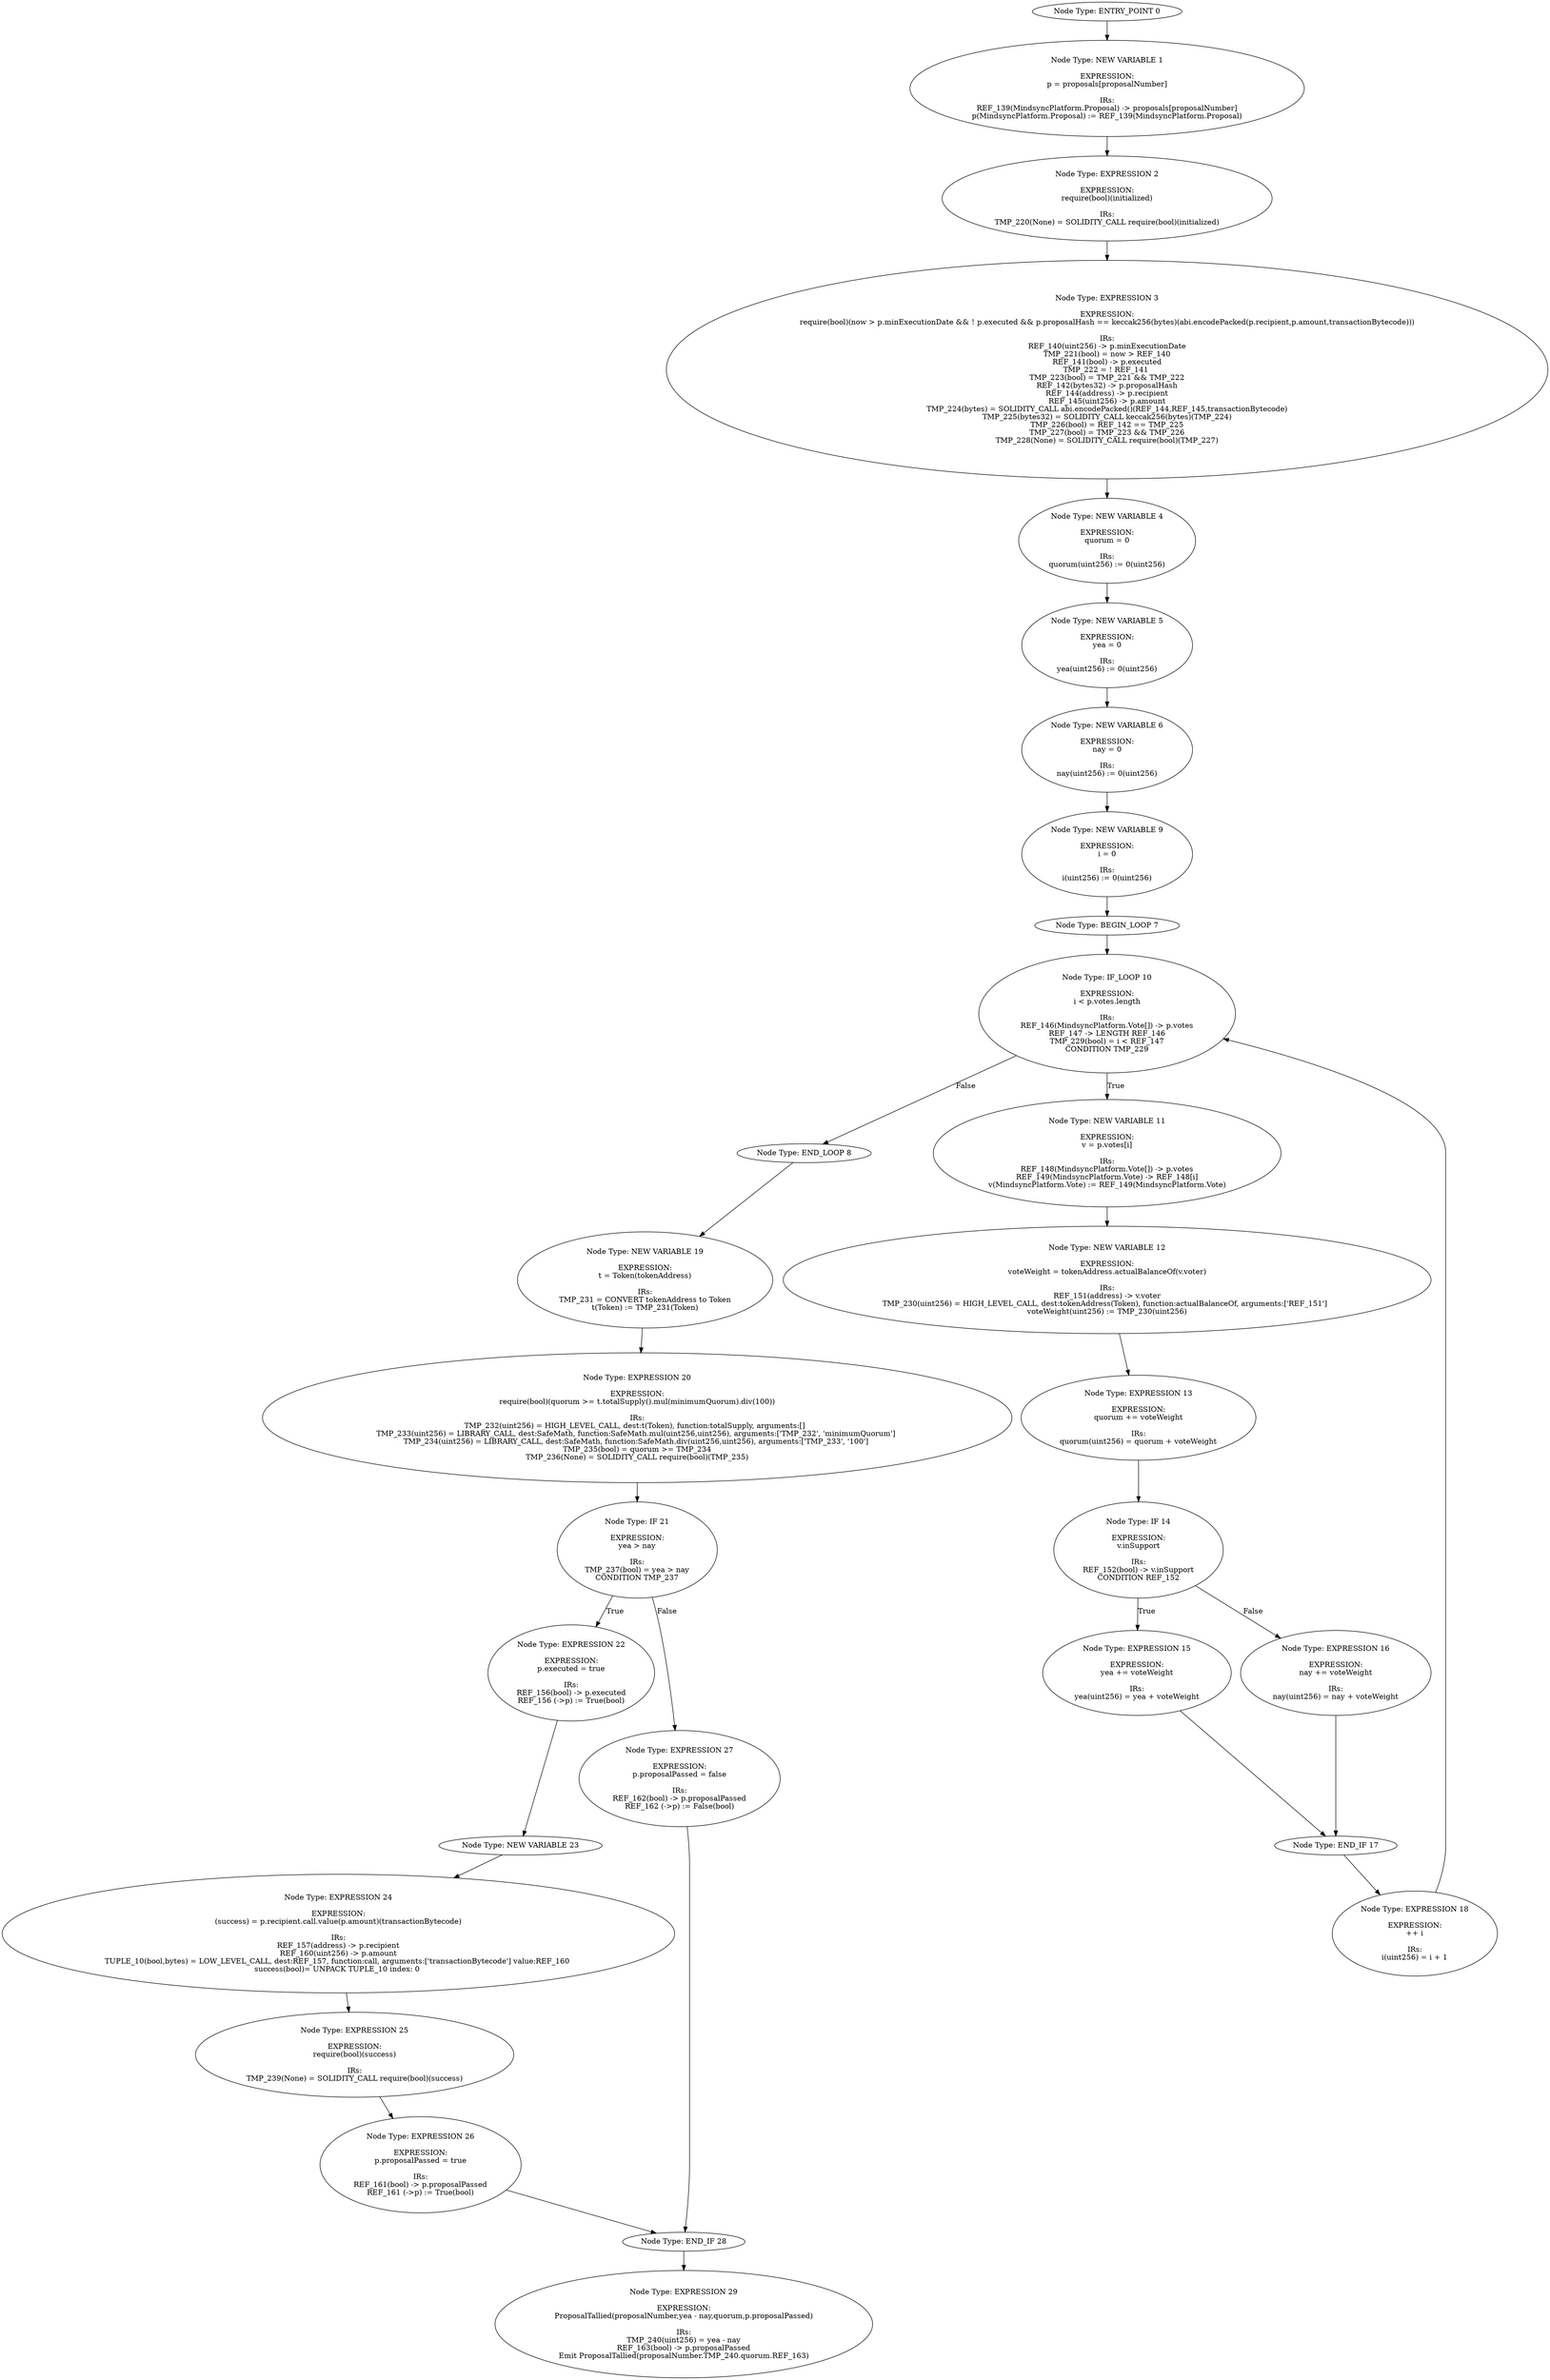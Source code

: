 digraph{
0[label="Node Type: ENTRY_POINT 0
"];
0->1;
1[label="Node Type: NEW VARIABLE 1

EXPRESSION:
p = proposals[proposalNumber]

IRs:
REF_139(MindsyncPlatform.Proposal) -> proposals[proposalNumber]
p(MindsyncPlatform.Proposal) := REF_139(MindsyncPlatform.Proposal)"];
1->2;
2[label="Node Type: EXPRESSION 2

EXPRESSION:
require(bool)(initialized)

IRs:
TMP_220(None) = SOLIDITY_CALL require(bool)(initialized)"];
2->3;
3[label="Node Type: EXPRESSION 3

EXPRESSION:
require(bool)(now > p.minExecutionDate && ! p.executed && p.proposalHash == keccak256(bytes)(abi.encodePacked(p.recipient,p.amount,transactionBytecode)))

IRs:
REF_140(uint256) -> p.minExecutionDate
TMP_221(bool) = now > REF_140
REF_141(bool) -> p.executed
TMP_222 = ! REF_141 
TMP_223(bool) = TMP_221 && TMP_222
REF_142(bytes32) -> p.proposalHash
REF_144(address) -> p.recipient
REF_145(uint256) -> p.amount
TMP_224(bytes) = SOLIDITY_CALL abi.encodePacked()(REF_144,REF_145,transactionBytecode)
TMP_225(bytes32) = SOLIDITY_CALL keccak256(bytes)(TMP_224)
TMP_226(bool) = REF_142 == TMP_225
TMP_227(bool) = TMP_223 && TMP_226
TMP_228(None) = SOLIDITY_CALL require(bool)(TMP_227)"];
3->4;
4[label="Node Type: NEW VARIABLE 4

EXPRESSION:
quorum = 0

IRs:
quorum(uint256) := 0(uint256)"];
4->5;
5[label="Node Type: NEW VARIABLE 5

EXPRESSION:
yea = 0

IRs:
yea(uint256) := 0(uint256)"];
5->6;
6[label="Node Type: NEW VARIABLE 6

EXPRESSION:
nay = 0

IRs:
nay(uint256) := 0(uint256)"];
6->9;
7[label="Node Type: BEGIN_LOOP 7
"];
7->10;
8[label="Node Type: END_LOOP 8
"];
8->19;
9[label="Node Type: NEW VARIABLE 9

EXPRESSION:
i = 0

IRs:
i(uint256) := 0(uint256)"];
9->7;
10[label="Node Type: IF_LOOP 10

EXPRESSION:
i < p.votes.length

IRs:
REF_146(MindsyncPlatform.Vote[]) -> p.votes
REF_147 -> LENGTH REF_146
TMP_229(bool) = i < REF_147
CONDITION TMP_229"];
10->11[label="True"];
10->8[label="False"];
11[label="Node Type: NEW VARIABLE 11

EXPRESSION:
v = p.votes[i]

IRs:
REF_148(MindsyncPlatform.Vote[]) -> p.votes
REF_149(MindsyncPlatform.Vote) -> REF_148[i]
v(MindsyncPlatform.Vote) := REF_149(MindsyncPlatform.Vote)"];
11->12;
12[label="Node Type: NEW VARIABLE 12

EXPRESSION:
voteWeight = tokenAddress.actualBalanceOf(v.voter)

IRs:
REF_151(address) -> v.voter
TMP_230(uint256) = HIGH_LEVEL_CALL, dest:tokenAddress(Token), function:actualBalanceOf, arguments:['REF_151']  
voteWeight(uint256) := TMP_230(uint256)"];
12->13;
13[label="Node Type: EXPRESSION 13

EXPRESSION:
quorum += voteWeight

IRs:
quorum(uint256) = quorum + voteWeight"];
13->14;
14[label="Node Type: IF 14

EXPRESSION:
v.inSupport

IRs:
REF_152(bool) -> v.inSupport
CONDITION REF_152"];
14->15[label="True"];
14->16[label="False"];
15[label="Node Type: EXPRESSION 15

EXPRESSION:
yea += voteWeight

IRs:
yea(uint256) = yea + voteWeight"];
15->17;
16[label="Node Type: EXPRESSION 16

EXPRESSION:
nay += voteWeight

IRs:
nay(uint256) = nay + voteWeight"];
16->17;
17[label="Node Type: END_IF 17
"];
17->18;
18[label="Node Type: EXPRESSION 18

EXPRESSION:
++ i

IRs:
i(uint256) = i + 1"];
18->10;
19[label="Node Type: NEW VARIABLE 19

EXPRESSION:
t = Token(tokenAddress)

IRs:
TMP_231 = CONVERT tokenAddress to Token
t(Token) := TMP_231(Token)"];
19->20;
20[label="Node Type: EXPRESSION 20

EXPRESSION:
require(bool)(quorum >= t.totalSupply().mul(minimumQuorum).div(100))

IRs:
TMP_232(uint256) = HIGH_LEVEL_CALL, dest:t(Token), function:totalSupply, arguments:[]  
TMP_233(uint256) = LIBRARY_CALL, dest:SafeMath, function:SafeMath.mul(uint256,uint256), arguments:['TMP_232', 'minimumQuorum'] 
TMP_234(uint256) = LIBRARY_CALL, dest:SafeMath, function:SafeMath.div(uint256,uint256), arguments:['TMP_233', '100'] 
TMP_235(bool) = quorum >= TMP_234
TMP_236(None) = SOLIDITY_CALL require(bool)(TMP_235)"];
20->21;
21[label="Node Type: IF 21

EXPRESSION:
yea > nay

IRs:
TMP_237(bool) = yea > nay
CONDITION TMP_237"];
21->22[label="True"];
21->27[label="False"];
22[label="Node Type: EXPRESSION 22

EXPRESSION:
p.executed = true

IRs:
REF_156(bool) -> p.executed
REF_156 (->p) := True(bool)"];
22->23;
23[label="Node Type: NEW VARIABLE 23
"];
23->24;
24[label="Node Type: EXPRESSION 24

EXPRESSION:
(success) = p.recipient.call.value(p.amount)(transactionBytecode)

IRs:
REF_157(address) -> p.recipient
REF_160(uint256) -> p.amount
TUPLE_10(bool,bytes) = LOW_LEVEL_CALL, dest:REF_157, function:call, arguments:['transactionBytecode'] value:REF_160 
success(bool)= UNPACK TUPLE_10 index: 0 "];
24->25;
25[label="Node Type: EXPRESSION 25

EXPRESSION:
require(bool)(success)

IRs:
TMP_239(None) = SOLIDITY_CALL require(bool)(success)"];
25->26;
26[label="Node Type: EXPRESSION 26

EXPRESSION:
p.proposalPassed = true

IRs:
REF_161(bool) -> p.proposalPassed
REF_161 (->p) := True(bool)"];
26->28;
27[label="Node Type: EXPRESSION 27

EXPRESSION:
p.proposalPassed = false

IRs:
REF_162(bool) -> p.proposalPassed
REF_162 (->p) := False(bool)"];
27->28;
28[label="Node Type: END_IF 28
"];
28->29;
29[label="Node Type: EXPRESSION 29

EXPRESSION:
ProposalTallied(proposalNumber,yea - nay,quorum,p.proposalPassed)

IRs:
TMP_240(uint256) = yea - nay
REF_163(bool) -> p.proposalPassed
Emit ProposalTallied(proposalNumber.TMP_240.quorum.REF_163)"];
}

